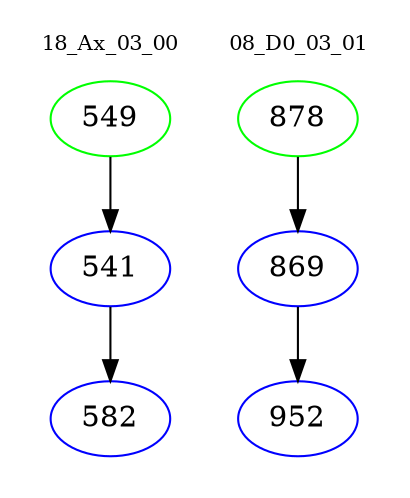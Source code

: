 digraph{
subgraph cluster_0 {
color = white
label = "18_Ax_03_00";
fontsize=10;
T0_549 [label="549", color="green"]
T0_549 -> T0_541 [color="black"]
T0_541 [label="541", color="blue"]
T0_541 -> T0_582 [color="black"]
T0_582 [label="582", color="blue"]
}
subgraph cluster_1 {
color = white
label = "08_D0_03_01";
fontsize=10;
T1_878 [label="878", color="green"]
T1_878 -> T1_869 [color="black"]
T1_869 [label="869", color="blue"]
T1_869 -> T1_952 [color="black"]
T1_952 [label="952", color="blue"]
}
}
